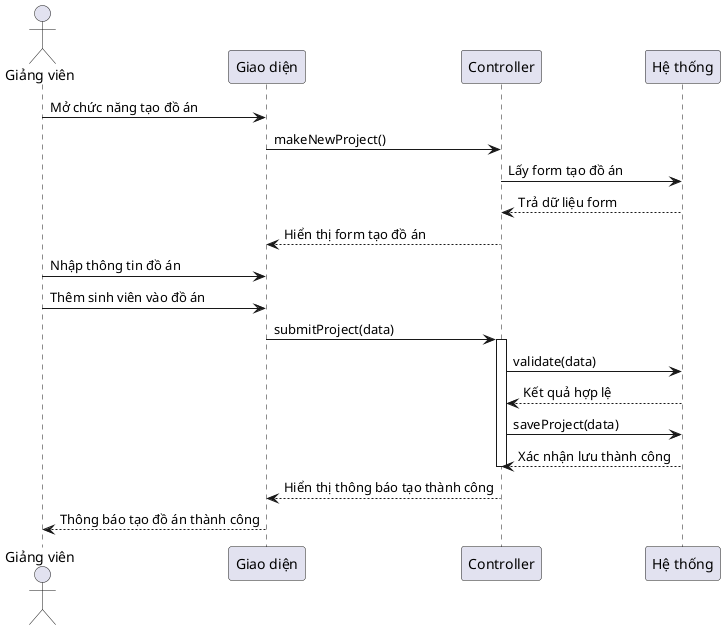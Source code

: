 @startuml
actor "Giảng viên" as GV
participant "Giao diện" as UI
participant "Controller" as C
participant "Hệ thống" as HT

GV -> UI : Mở chức năng tạo đồ án
UI -> C : makeNewProject()
C -> HT : Lấy form tạo đồ án
HT --> C : Trả dữ liệu form
C --> UI : Hiển thị form tạo đồ án

GV -> UI : Nhập thông tin đồ án
GV -> UI : Thêm sinh viên vào đồ án
UI -> C : submitProject(data)
activate C
C -> HT : validate(data)
HT --> C : Kết quả hợp lệ
C -> HT : saveProject(data)
HT --> C : Xác nhận lưu thành công
deactivate C
C --> UI : Hiển thị thông báo tạo thành công
UI --> GV : Thông báo tạo đồ án thành công
@enduml